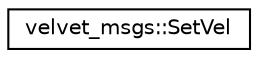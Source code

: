 digraph "Graphical Class Hierarchy"
{
  edge [fontname="Helvetica",fontsize="10",labelfontname="Helvetica",labelfontsize="10"];
  node [fontname="Helvetica",fontsize="10",shape=record];
  rankdir="LR";
  Node1 [label="velvet_msgs::SetVel",height=0.2,width=0.4,color="black", fillcolor="white", style="filled",URL="$classvelvet__msgs_1_1_set_vel.html"];
}
